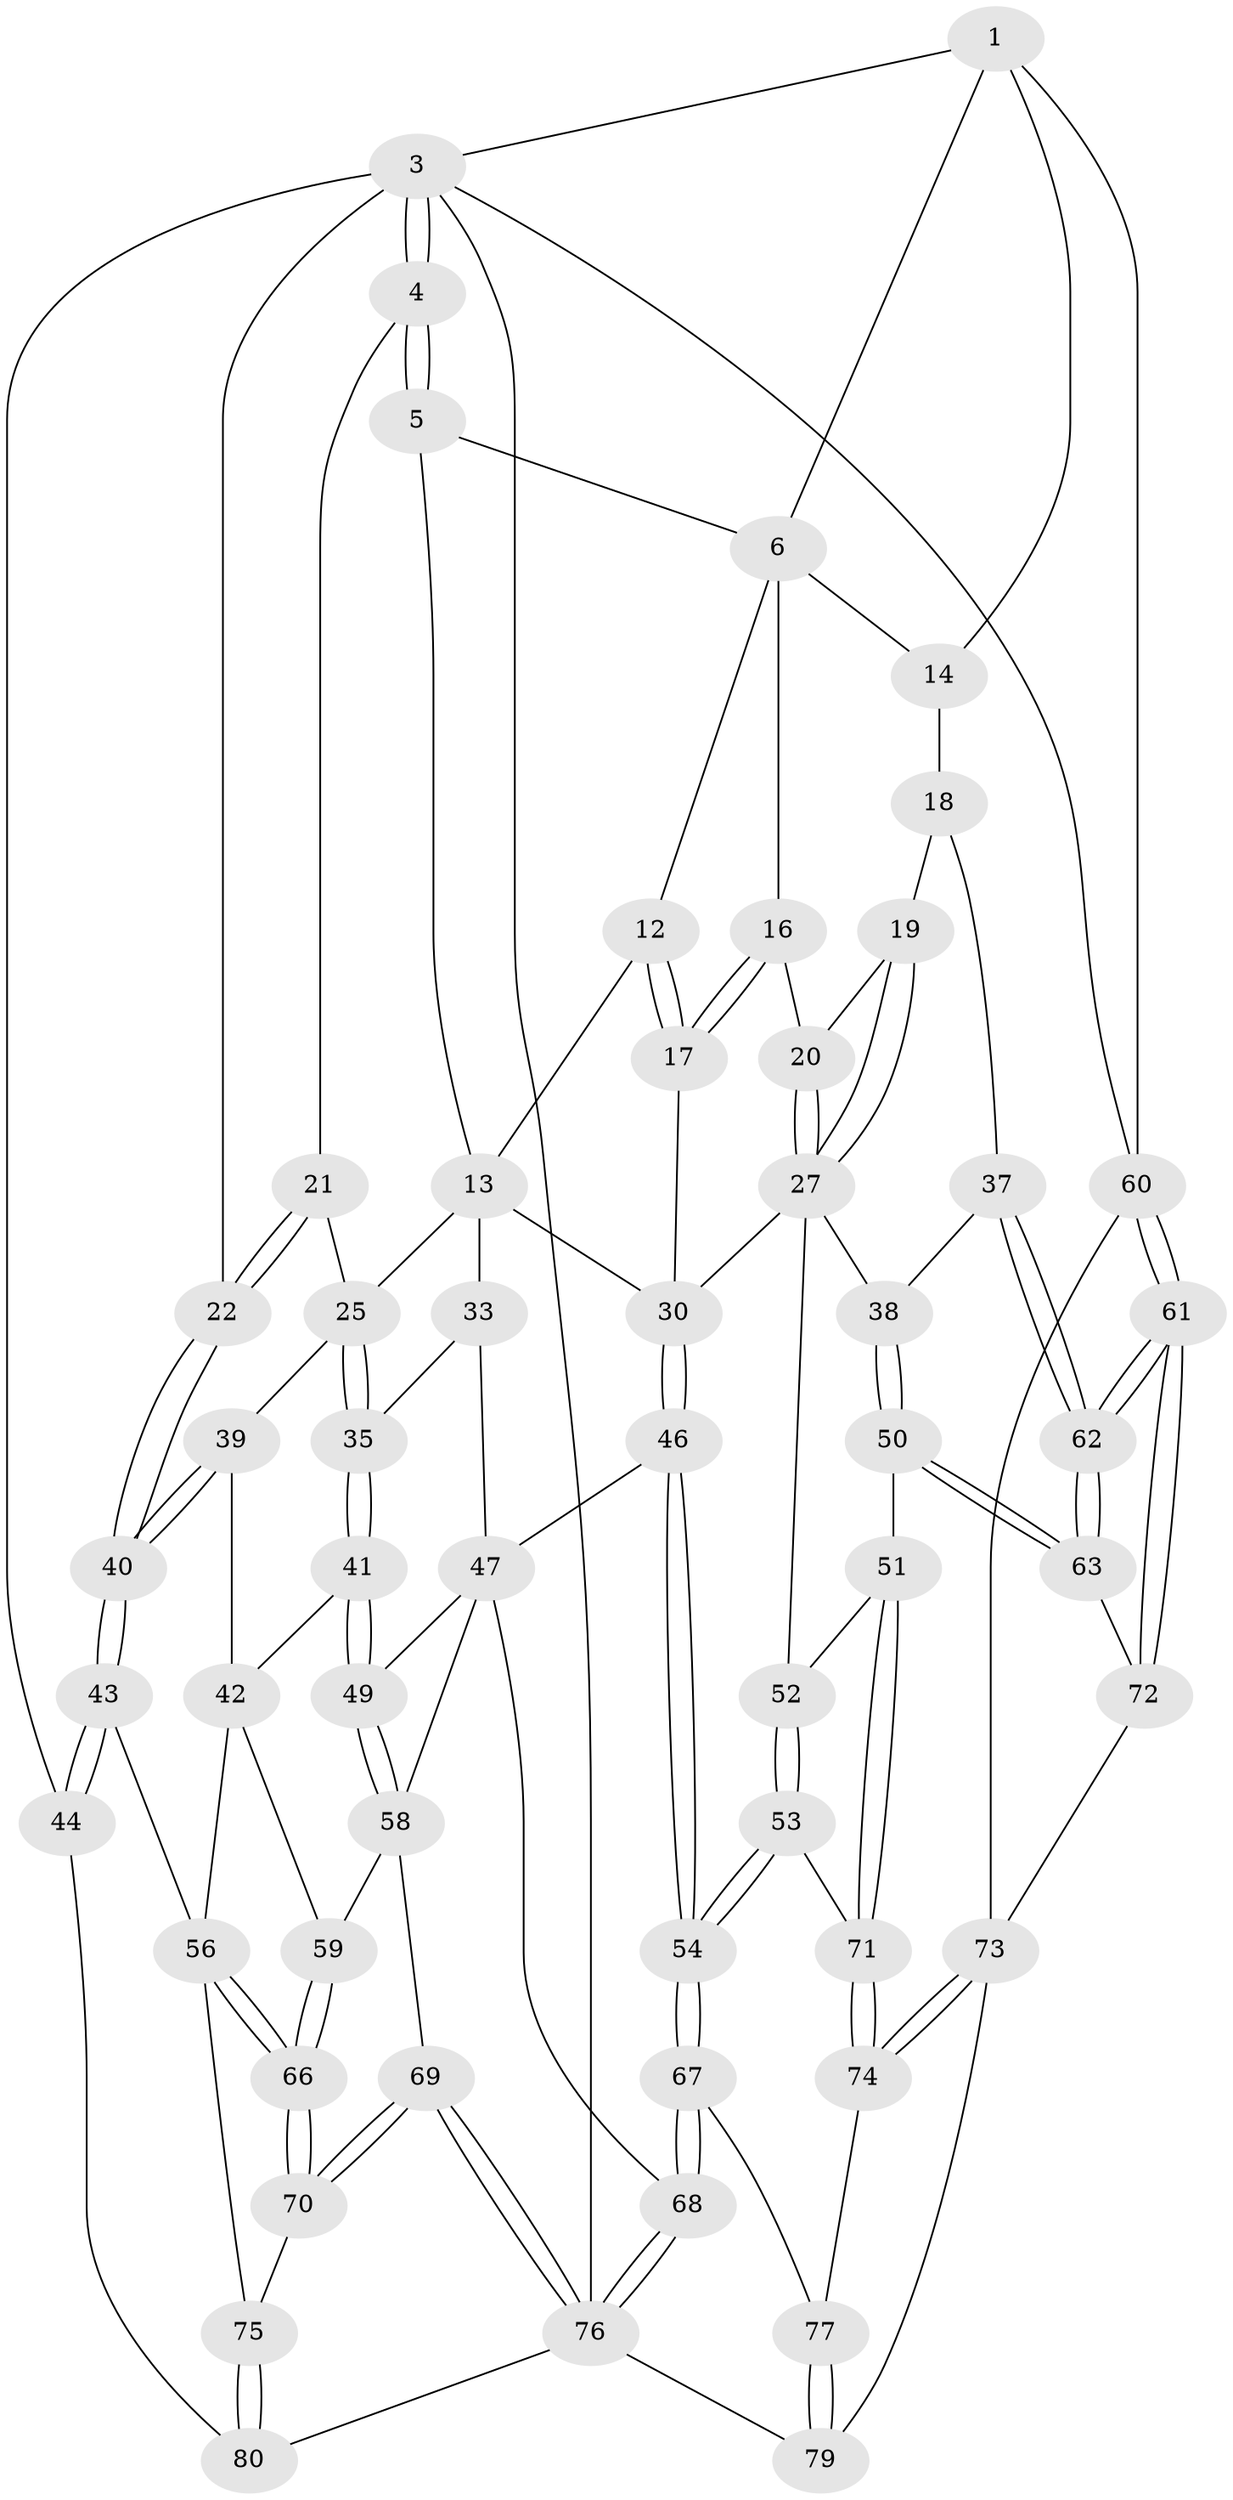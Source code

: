 // original degree distribution, {3: 0.024390243902439025, 6: 0.1951219512195122, 5: 0.5609756097560976, 4: 0.21951219512195122}
// Generated by graph-tools (version 1.1) at 2025/21/03/04/25 18:21:26]
// undirected, 57 vertices, 135 edges
graph export_dot {
graph [start="1"]
  node [color=gray90,style=filled];
  1 [pos="+0.7114147853025922+0",super="+2"];
  3 [pos="+0+0",super="+45"];
  4 [pos="+0.004528761398172109+0",super="+11"];
  5 [pos="+0.3958230043140402+0",super="+9"];
  6 [pos="+0.7095459342970653+0",super="+7"];
  12 [pos="+0.44751577765883976+0.20354739208253977"];
  13 [pos="+0.3873200187498437+0.2082526870815501",super="+23"];
  14 [pos="+1+0.04324625571633982",super="+15"];
  16 [pos="+0.5906100291292695+0.18425857627244885"];
  17 [pos="+0.5444400906732118+0.22624818612113837"];
  18 [pos="+0.8411769342291303+0.2610429242330584",super="+36"];
  19 [pos="+0.8000339065070601+0.293348493587004"];
  20 [pos="+0.599516933474036+0.192079629349625"];
  21 [pos="+0.18261543629886917+0.30516720873243475"];
  22 [pos="+0+0"];
  25 [pos="+0.30174056184449316+0.3224504514126713",super="+26"];
  27 [pos="+0.7061179648258548+0.4154585053047707",super="+28"];
  30 [pos="+0.590366185992184+0.43346272437135863",super="+31"];
  33 [pos="+0.40914255028954427+0.47077535828805167",super="+34"];
  35 [pos="+0.32627311981324253+0.42087804469714674"];
  37 [pos="+1+0.35883694591464216"];
  38 [pos="+0.981217144983367+0.47678360354445387"];
  39 [pos="+0.14986760626443127+0.4543868532127031"];
  40 [pos="+0+0.38355787577511236"];
  41 [pos="+0.18573899651654366+0.49128493904145804"];
  42 [pos="+0.1640047733981905+0.48487493684746197",super="+55"];
  43 [pos="+0+0.6506037715318671"];
  44 [pos="+0+0.9055621476972687"];
  46 [pos="+0.4991692244067771+0.6257916175754594"];
  47 [pos="+0.3912273629236999+0.6077174090562667",super="+64+48"];
  49 [pos="+0.29013802113211934+0.5555921550598977"];
  50 [pos="+0.8472170073948315+0.612279839315233"];
  51 [pos="+0.845889244541667+0.6121472783587658"];
  52 [pos="+0.7300776592771622+0.5682569075519677"];
  53 [pos="+0.6763237580222162+0.6468362970117958"];
  54 [pos="+0.5932638930312618+0.7329374641330604"];
  56 [pos="+0.02112435917449192+0.639831435380317",super="+57"];
  58 [pos="+0.2317038182884257+0.6738936566944294",super="+65"];
  59 [pos="+0.13247450471484032+0.6213057117732966"];
  60 [pos="+1+1"];
  61 [pos="+1+0.743914680032224"];
  62 [pos="+1+0.6854312984602995"];
  63 [pos="+0.8580263300166323+0.6238939665608815"];
  66 [pos="+0.15768545464845413+0.7764723060343487"];
  67 [pos="+0.5818951694515746+0.8150669639367916"];
  68 [pos="+0.4473624843664063+0.97835888603625"];
  69 [pos="+0.23480966568362918+0.8537719753597358"];
  70 [pos="+0.1904644879858116+0.8502534301151528"];
  71 [pos="+0.7841070374951474+0.7610005466365403"];
  72 [pos="+0.9302264417254685+0.7862350142073146"];
  73 [pos="+0.9011938813151407+0.819849415192733",super="+78"];
  74 [pos="+0.7841324576144421+0.8112791925195953"];
  75 [pos="+0.13952842628000448+0.8623068077014183"];
  76 [pos="+0.43916256362314715+0.9939884626586186",super="+81"];
  77 [pos="+0.7436028085118521+0.8331403198350174"];
  79 [pos="+0.9155644005420888+1"];
  80 [pos="+0.10662239629748112+0.882315565279604"];
  1 -- 6;
  1 -- 3;
  1 -- 60;
  1 -- 14;
  3 -- 4;
  3 -- 4;
  3 -- 22;
  3 -- 44;
  3 -- 60;
  3 -- 76;
  4 -- 5 [weight=2];
  4 -- 5;
  4 -- 21;
  5 -- 13;
  5 -- 6;
  6 -- 16;
  6 -- 12;
  6 -- 14;
  12 -- 13;
  12 -- 17;
  12 -- 17;
  13 -- 25;
  13 -- 33 [weight=2];
  13 -- 30;
  14 -- 18 [weight=2];
  16 -- 17;
  16 -- 17;
  16 -- 20;
  17 -- 30;
  18 -- 19;
  18 -- 37;
  19 -- 20;
  19 -- 27;
  19 -- 27;
  20 -- 27;
  20 -- 27;
  21 -- 22;
  21 -- 22;
  21 -- 25;
  22 -- 40;
  22 -- 40;
  25 -- 35;
  25 -- 35;
  25 -- 39;
  27 -- 52;
  27 -- 38;
  27 -- 30;
  30 -- 46;
  30 -- 46;
  33 -- 35;
  33 -- 47;
  35 -- 41;
  35 -- 41;
  37 -- 38;
  37 -- 62;
  37 -- 62;
  38 -- 50;
  38 -- 50;
  39 -- 40;
  39 -- 40;
  39 -- 42;
  40 -- 43;
  40 -- 43;
  41 -- 42;
  41 -- 49;
  41 -- 49;
  42 -- 56;
  42 -- 59;
  43 -- 44;
  43 -- 44;
  43 -- 56;
  44 -- 80;
  46 -- 47;
  46 -- 54;
  46 -- 54;
  47 -- 58;
  47 -- 68;
  47 -- 49;
  49 -- 58;
  49 -- 58;
  50 -- 51;
  50 -- 63;
  50 -- 63;
  51 -- 52;
  51 -- 71;
  51 -- 71;
  52 -- 53;
  52 -- 53;
  53 -- 54;
  53 -- 54;
  53 -- 71;
  54 -- 67;
  54 -- 67;
  56 -- 66;
  56 -- 66;
  56 -- 75;
  58 -- 59;
  58 -- 69;
  59 -- 66;
  59 -- 66;
  60 -- 61;
  60 -- 61;
  60 -- 73;
  61 -- 62;
  61 -- 62;
  61 -- 72;
  61 -- 72;
  62 -- 63;
  62 -- 63;
  63 -- 72;
  66 -- 70;
  66 -- 70;
  67 -- 68;
  67 -- 68;
  67 -- 77;
  68 -- 76;
  68 -- 76;
  69 -- 70;
  69 -- 70;
  69 -- 76;
  69 -- 76;
  70 -- 75;
  71 -- 74;
  71 -- 74;
  72 -- 73;
  73 -- 74;
  73 -- 74;
  73 -- 79;
  74 -- 77;
  75 -- 80;
  75 -- 80;
  76 -- 80;
  76 -- 79;
  77 -- 79;
  77 -- 79;
}
